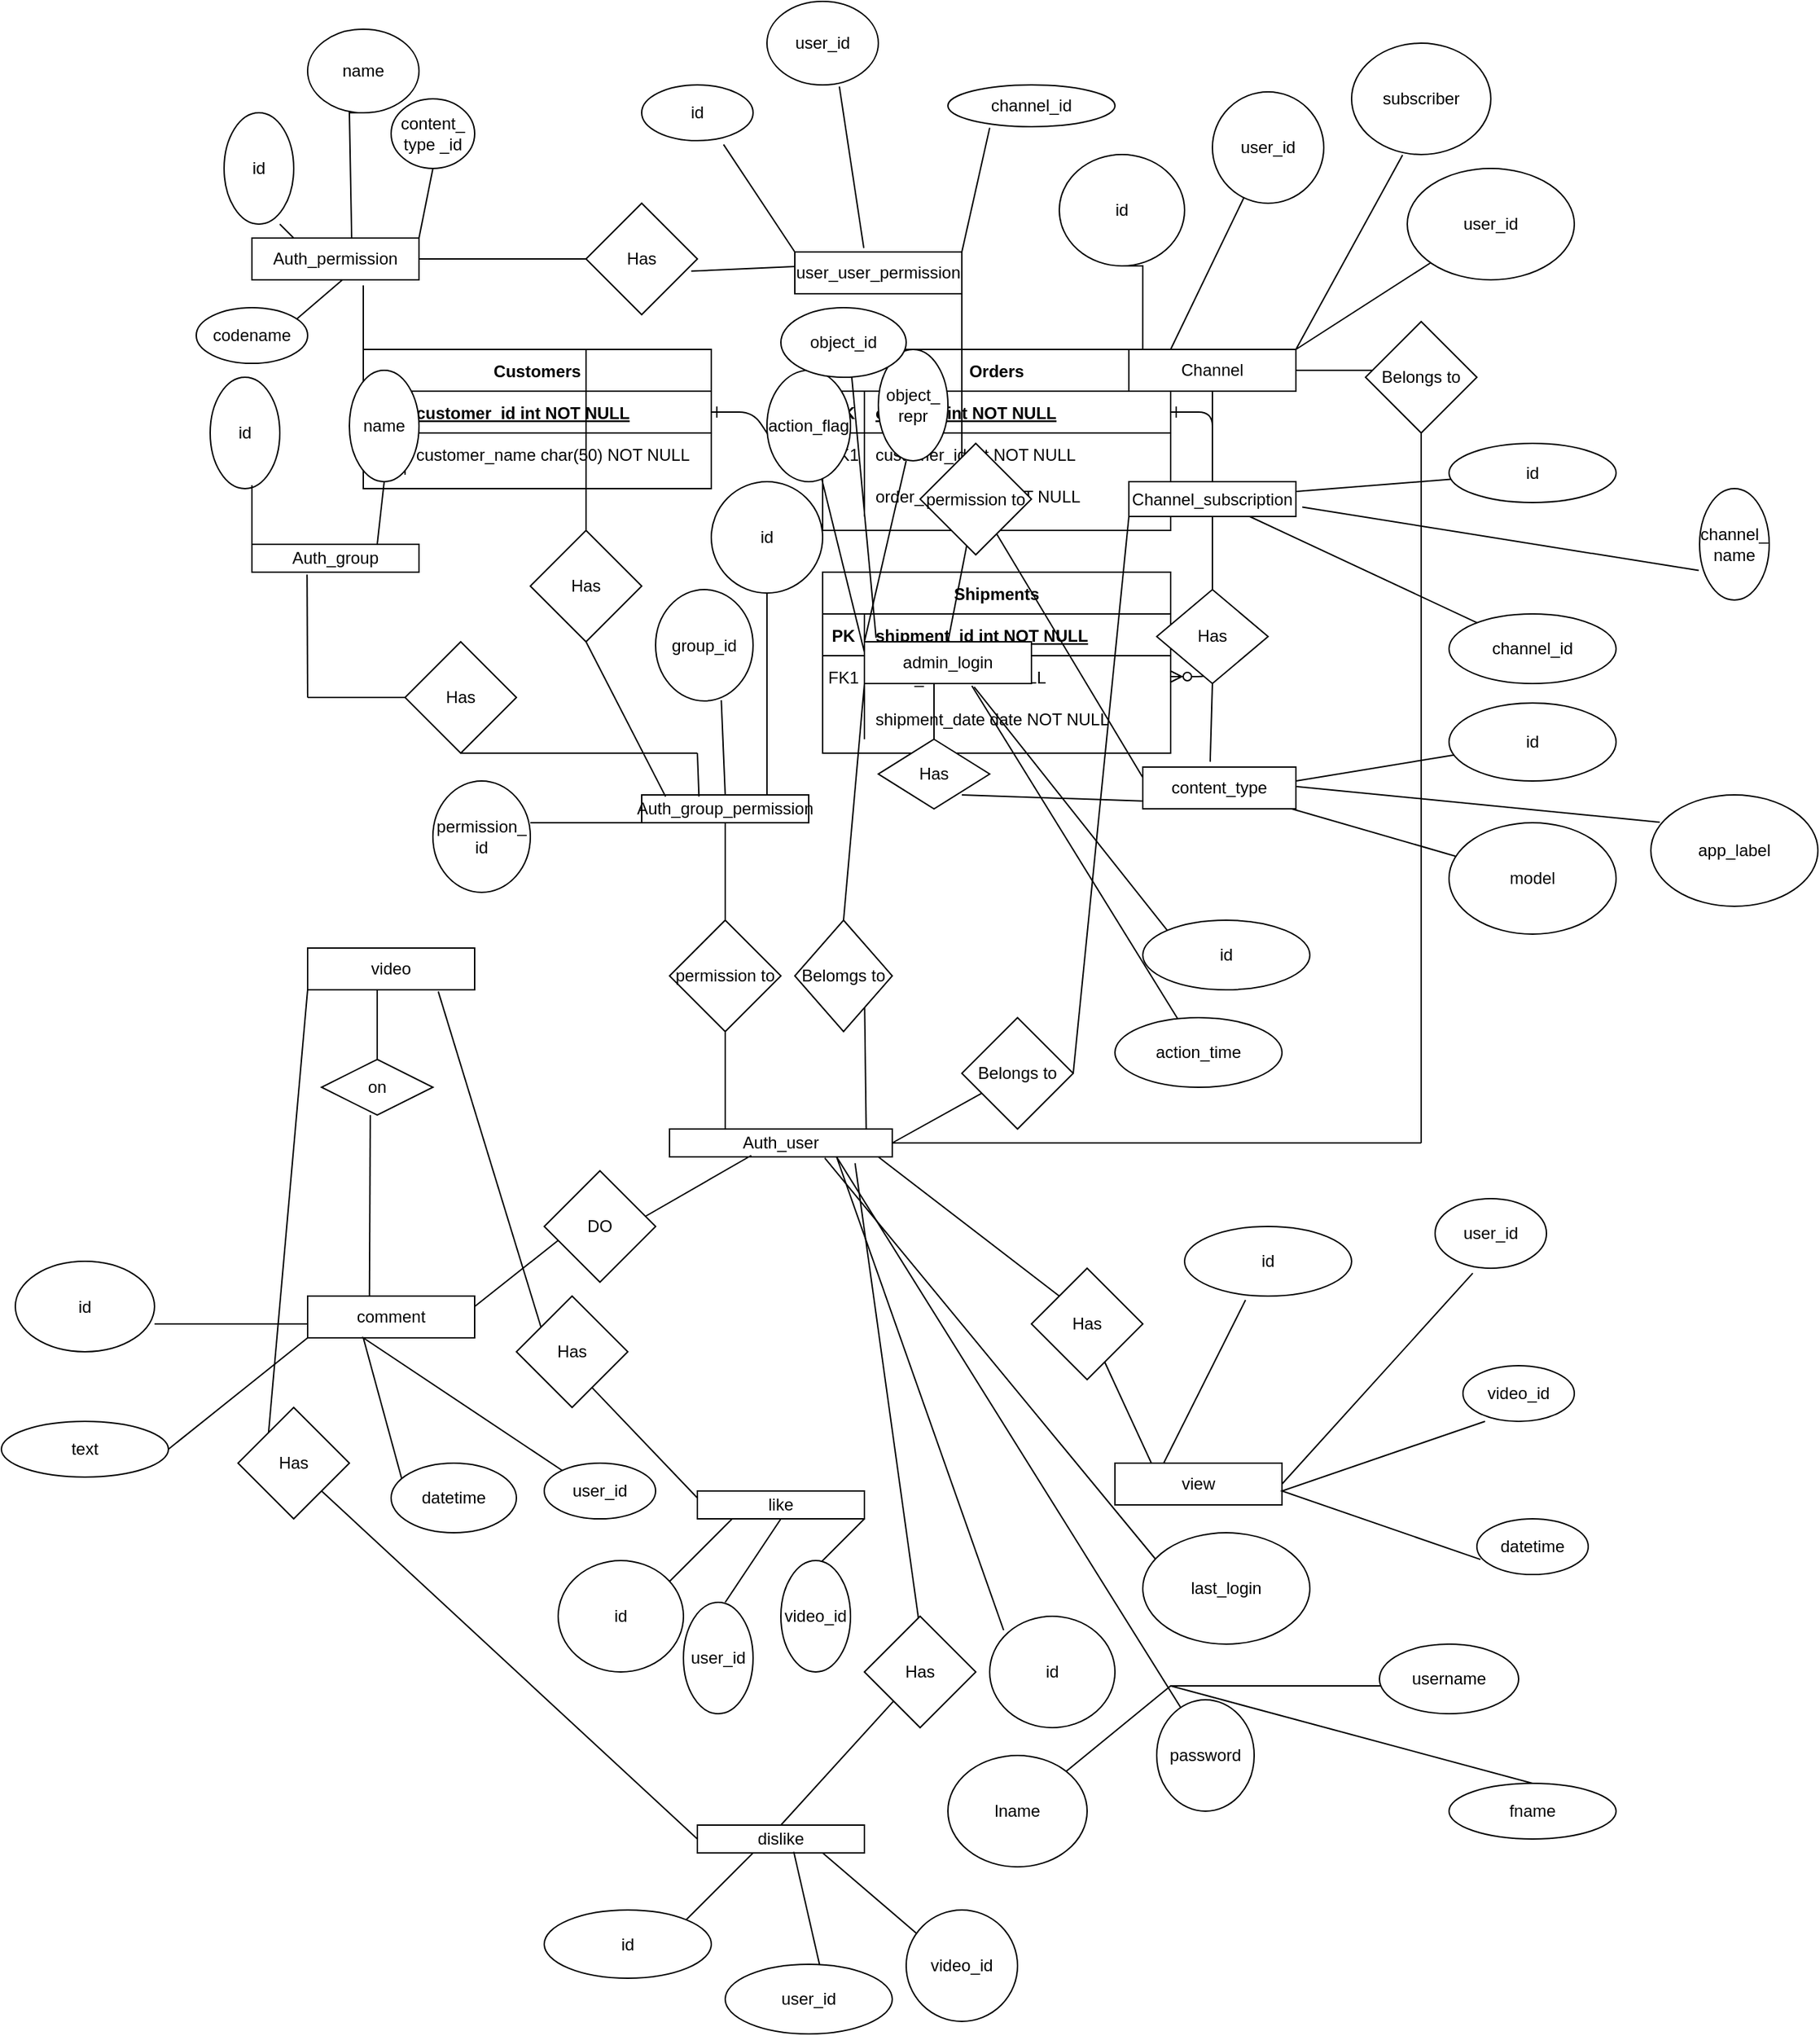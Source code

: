 <mxfile version="20.8.13" type="github">
  <diagram id="R2lEEEUBdFMjLlhIrx00" name="Page-1">
    <mxGraphModel dx="1574" dy="1495" grid="1" gridSize="10" guides="1" tooltips="1" connect="1" arrows="1" fold="1" page="1" pageScale="1" pageWidth="850" pageHeight="1100" math="0" shadow="0" extFonts="Permanent Marker^https://fonts.googleapis.com/css?family=Permanent+Marker">
      <root>
        <mxCell id="0" />
        <mxCell id="1" parent="0" />
        <mxCell id="C-vyLk0tnHw3VtMMgP7b-1" value="" style="edgeStyle=entityRelationEdgeStyle;endArrow=ERzeroToMany;startArrow=ERone;endFill=1;startFill=0;" parent="1" source="C-vyLk0tnHw3VtMMgP7b-24" target="C-vyLk0tnHw3VtMMgP7b-6" edge="1">
          <mxGeometry width="100" height="100" relative="1" as="geometry">
            <mxPoint x="340" y="720" as="sourcePoint" />
            <mxPoint x="440" y="620" as="targetPoint" />
          </mxGeometry>
        </mxCell>
        <mxCell id="C-vyLk0tnHw3VtMMgP7b-12" value="" style="edgeStyle=entityRelationEdgeStyle;endArrow=ERzeroToMany;startArrow=ERone;endFill=1;startFill=0;" parent="1" source="C-vyLk0tnHw3VtMMgP7b-3" target="C-vyLk0tnHw3VtMMgP7b-17" edge="1">
          <mxGeometry width="100" height="100" relative="1" as="geometry">
            <mxPoint x="400" y="180" as="sourcePoint" />
            <mxPoint x="460" y="205" as="targetPoint" />
          </mxGeometry>
        </mxCell>
        <mxCell id="C-vyLk0tnHw3VtMMgP7b-2" value="Orders" style="shape=table;startSize=30;container=1;collapsible=1;childLayout=tableLayout;fixedRows=1;rowLines=0;fontStyle=1;align=center;resizeLast=1;" parent="1" vertex="1">
          <mxGeometry x="450" y="120" width="250" height="130" as="geometry" />
        </mxCell>
        <mxCell id="C-vyLk0tnHw3VtMMgP7b-3" value="" style="shape=partialRectangle;collapsible=0;dropTarget=0;pointerEvents=0;fillColor=none;points=[[0,0.5],[1,0.5]];portConstraint=eastwest;top=0;left=0;right=0;bottom=1;" parent="C-vyLk0tnHw3VtMMgP7b-2" vertex="1">
          <mxGeometry y="30" width="250" height="30" as="geometry" />
        </mxCell>
        <mxCell id="C-vyLk0tnHw3VtMMgP7b-4" value="PK" style="shape=partialRectangle;overflow=hidden;connectable=0;fillColor=none;top=0;left=0;bottom=0;right=0;fontStyle=1;" parent="C-vyLk0tnHw3VtMMgP7b-3" vertex="1">
          <mxGeometry width="30" height="30" as="geometry" />
        </mxCell>
        <mxCell id="C-vyLk0tnHw3VtMMgP7b-5" value="order_id int NOT NULL " style="shape=partialRectangle;overflow=hidden;connectable=0;fillColor=none;top=0;left=0;bottom=0;right=0;align=left;spacingLeft=6;fontStyle=5;" parent="C-vyLk0tnHw3VtMMgP7b-3" vertex="1">
          <mxGeometry x="30" width="220" height="30" as="geometry" />
        </mxCell>
        <mxCell id="C-vyLk0tnHw3VtMMgP7b-6" value="" style="shape=partialRectangle;collapsible=0;dropTarget=0;pointerEvents=0;fillColor=none;points=[[0,0.5],[1,0.5]];portConstraint=eastwest;top=0;left=0;right=0;bottom=0;" parent="C-vyLk0tnHw3VtMMgP7b-2" vertex="1">
          <mxGeometry y="60" width="250" height="30" as="geometry" />
        </mxCell>
        <mxCell id="C-vyLk0tnHw3VtMMgP7b-7" value="FK1" style="shape=partialRectangle;overflow=hidden;connectable=0;fillColor=none;top=0;left=0;bottom=0;right=0;" parent="C-vyLk0tnHw3VtMMgP7b-6" vertex="1">
          <mxGeometry width="30" height="30" as="geometry" />
        </mxCell>
        <mxCell id="C-vyLk0tnHw3VtMMgP7b-8" value="customer_id int NOT NULL" style="shape=partialRectangle;overflow=hidden;connectable=0;fillColor=none;top=0;left=0;bottom=0;right=0;align=left;spacingLeft=6;" parent="C-vyLk0tnHw3VtMMgP7b-6" vertex="1">
          <mxGeometry x="30" width="220" height="30" as="geometry" />
        </mxCell>
        <mxCell id="C-vyLk0tnHw3VtMMgP7b-9" value="" style="shape=partialRectangle;collapsible=0;dropTarget=0;pointerEvents=0;fillColor=none;points=[[0,0.5],[1,0.5]];portConstraint=eastwest;top=0;left=0;right=0;bottom=0;" parent="C-vyLk0tnHw3VtMMgP7b-2" vertex="1">
          <mxGeometry y="90" width="250" height="30" as="geometry" />
        </mxCell>
        <mxCell id="C-vyLk0tnHw3VtMMgP7b-10" value="" style="shape=partialRectangle;overflow=hidden;connectable=0;fillColor=none;top=0;left=0;bottom=0;right=0;" parent="C-vyLk0tnHw3VtMMgP7b-9" vertex="1">
          <mxGeometry width="30" height="30" as="geometry" />
        </mxCell>
        <mxCell id="C-vyLk0tnHw3VtMMgP7b-11" value="order_date date NOT NULL" style="shape=partialRectangle;overflow=hidden;connectable=0;fillColor=none;top=0;left=0;bottom=0;right=0;align=left;spacingLeft=6;" parent="C-vyLk0tnHw3VtMMgP7b-9" vertex="1">
          <mxGeometry x="30" width="220" height="30" as="geometry" />
        </mxCell>
        <mxCell id="C-vyLk0tnHw3VtMMgP7b-13" value="Shipments" style="shape=table;startSize=30;container=1;collapsible=1;childLayout=tableLayout;fixedRows=1;rowLines=0;fontStyle=1;align=center;resizeLast=1;" parent="1" vertex="1">
          <mxGeometry x="450" y="280" width="250" height="130" as="geometry" />
        </mxCell>
        <mxCell id="C-vyLk0tnHw3VtMMgP7b-14" value="" style="shape=partialRectangle;collapsible=0;dropTarget=0;pointerEvents=0;fillColor=none;points=[[0,0.5],[1,0.5]];portConstraint=eastwest;top=0;left=0;right=0;bottom=1;" parent="C-vyLk0tnHw3VtMMgP7b-13" vertex="1">
          <mxGeometry y="30" width="250" height="30" as="geometry" />
        </mxCell>
        <mxCell id="C-vyLk0tnHw3VtMMgP7b-15" value="PK" style="shape=partialRectangle;overflow=hidden;connectable=0;fillColor=none;top=0;left=0;bottom=0;right=0;fontStyle=1;" parent="C-vyLk0tnHw3VtMMgP7b-14" vertex="1">
          <mxGeometry width="30" height="30" as="geometry" />
        </mxCell>
        <mxCell id="C-vyLk0tnHw3VtMMgP7b-16" value="shipment_id int NOT NULL " style="shape=partialRectangle;overflow=hidden;connectable=0;fillColor=none;top=0;left=0;bottom=0;right=0;align=left;spacingLeft=6;fontStyle=5;" parent="C-vyLk0tnHw3VtMMgP7b-14" vertex="1">
          <mxGeometry x="30" width="220" height="30" as="geometry" />
        </mxCell>
        <mxCell id="C-vyLk0tnHw3VtMMgP7b-17" value="" style="shape=partialRectangle;collapsible=0;dropTarget=0;pointerEvents=0;fillColor=none;points=[[0,0.5],[1,0.5]];portConstraint=eastwest;top=0;left=0;right=0;bottom=0;" parent="C-vyLk0tnHw3VtMMgP7b-13" vertex="1">
          <mxGeometry y="60" width="250" height="30" as="geometry" />
        </mxCell>
        <mxCell id="C-vyLk0tnHw3VtMMgP7b-18" value="FK1" style="shape=partialRectangle;overflow=hidden;connectable=0;fillColor=none;top=0;left=0;bottom=0;right=0;" parent="C-vyLk0tnHw3VtMMgP7b-17" vertex="1">
          <mxGeometry width="30" height="30" as="geometry" />
        </mxCell>
        <mxCell id="C-vyLk0tnHw3VtMMgP7b-19" value="order_id int NOT NULL" style="shape=partialRectangle;overflow=hidden;connectable=0;fillColor=none;top=0;left=0;bottom=0;right=0;align=left;spacingLeft=6;" parent="C-vyLk0tnHw3VtMMgP7b-17" vertex="1">
          <mxGeometry x="30" width="220" height="30" as="geometry" />
        </mxCell>
        <mxCell id="C-vyLk0tnHw3VtMMgP7b-20" value="" style="shape=partialRectangle;collapsible=0;dropTarget=0;pointerEvents=0;fillColor=none;points=[[0,0.5],[1,0.5]];portConstraint=eastwest;top=0;left=0;right=0;bottom=0;" parent="C-vyLk0tnHw3VtMMgP7b-13" vertex="1">
          <mxGeometry y="90" width="250" height="30" as="geometry" />
        </mxCell>
        <mxCell id="C-vyLk0tnHw3VtMMgP7b-21" value="" style="shape=partialRectangle;overflow=hidden;connectable=0;fillColor=none;top=0;left=0;bottom=0;right=0;" parent="C-vyLk0tnHw3VtMMgP7b-20" vertex="1">
          <mxGeometry width="30" height="30" as="geometry" />
        </mxCell>
        <mxCell id="C-vyLk0tnHw3VtMMgP7b-22" value="shipment_date date NOT NULL" style="shape=partialRectangle;overflow=hidden;connectable=0;fillColor=none;top=0;left=0;bottom=0;right=0;align=left;spacingLeft=6;" parent="C-vyLk0tnHw3VtMMgP7b-20" vertex="1">
          <mxGeometry x="30" width="220" height="30" as="geometry" />
        </mxCell>
        <mxCell id="C-vyLk0tnHw3VtMMgP7b-23" value="Customers" style="shape=table;startSize=30;container=1;collapsible=1;childLayout=tableLayout;fixedRows=1;rowLines=0;fontStyle=1;align=center;resizeLast=1;" parent="1" vertex="1">
          <mxGeometry x="120" y="120" width="250" height="100" as="geometry" />
        </mxCell>
        <mxCell id="C-vyLk0tnHw3VtMMgP7b-24" value="" style="shape=partialRectangle;collapsible=0;dropTarget=0;pointerEvents=0;fillColor=none;points=[[0,0.5],[1,0.5]];portConstraint=eastwest;top=0;left=0;right=0;bottom=1;" parent="C-vyLk0tnHw3VtMMgP7b-23" vertex="1">
          <mxGeometry y="30" width="250" height="30" as="geometry" />
        </mxCell>
        <mxCell id="C-vyLk0tnHw3VtMMgP7b-25" value="PK" style="shape=partialRectangle;overflow=hidden;connectable=0;fillColor=none;top=0;left=0;bottom=0;right=0;fontStyle=1;" parent="C-vyLk0tnHw3VtMMgP7b-24" vertex="1">
          <mxGeometry width="30" height="30" as="geometry" />
        </mxCell>
        <mxCell id="C-vyLk0tnHw3VtMMgP7b-26" value="customer_id int NOT NULL " style="shape=partialRectangle;overflow=hidden;connectable=0;fillColor=none;top=0;left=0;bottom=0;right=0;align=left;spacingLeft=6;fontStyle=5;" parent="C-vyLk0tnHw3VtMMgP7b-24" vertex="1">
          <mxGeometry x="30" width="220" height="30" as="geometry" />
        </mxCell>
        <mxCell id="C-vyLk0tnHw3VtMMgP7b-27" value="" style="shape=partialRectangle;collapsible=0;dropTarget=0;pointerEvents=0;fillColor=none;points=[[0,0.5],[1,0.5]];portConstraint=eastwest;top=0;left=0;right=0;bottom=0;" parent="C-vyLk0tnHw3VtMMgP7b-23" vertex="1">
          <mxGeometry y="60" width="250" height="30" as="geometry" />
        </mxCell>
        <mxCell id="C-vyLk0tnHw3VtMMgP7b-28" value="" style="shape=partialRectangle;overflow=hidden;connectable=0;fillColor=none;top=0;left=0;bottom=0;right=0;" parent="C-vyLk0tnHw3VtMMgP7b-27" vertex="1">
          <mxGeometry width="30" height="30" as="geometry" />
        </mxCell>
        <mxCell id="C-vyLk0tnHw3VtMMgP7b-29" value="customer_name char(50) NOT NULL" style="shape=partialRectangle;overflow=hidden;connectable=0;fillColor=none;top=0;left=0;bottom=0;right=0;align=left;spacingLeft=6;" parent="C-vyLk0tnHw3VtMMgP7b-27" vertex="1">
          <mxGeometry x="30" width="220" height="30" as="geometry" />
        </mxCell>
        <mxCell id="XrpU_EJZ05P5Lb59spjc-1" value="Auth_permission" style="rounded=0;whiteSpace=wrap;html=1;" vertex="1" parent="1">
          <mxGeometry x="40" y="40" width="120" height="30" as="geometry" />
        </mxCell>
        <mxCell id="XrpU_EJZ05P5Lb59spjc-2" style="edgeStyle=orthogonalEdgeStyle;rounded=0;orthogonalLoop=1;jettySize=auto;html=1;exitX=0.5;exitY=1;exitDx=0;exitDy=0;" edge="1" parent="1">
          <mxGeometry relative="1" as="geometry">
            <mxPoint x="100" y="450" as="sourcePoint" />
            <mxPoint x="100" y="450" as="targetPoint" />
          </mxGeometry>
        </mxCell>
        <mxCell id="XrpU_EJZ05P5Lb59spjc-3" value="Auth_group" style="rounded=0;whiteSpace=wrap;html=1;" vertex="1" parent="1">
          <mxGeometry x="40" y="260" width="120" height="20" as="geometry" />
        </mxCell>
        <mxCell id="XrpU_EJZ05P5Lb59spjc-4" value="Auth_group_permission" style="rounded=0;whiteSpace=wrap;html=1;" vertex="1" parent="1">
          <mxGeometry x="320" y="440" width="120" height="20" as="geometry" />
        </mxCell>
        <mxCell id="XrpU_EJZ05P5Lb59spjc-5" value="" style="endArrow=none;html=1;rounded=0;" edge="1" parent="1">
          <mxGeometry width="50" height="50" relative="1" as="geometry">
            <mxPoint x="160" y="120" as="sourcePoint" />
            <mxPoint x="120" y="74" as="targetPoint" />
            <Array as="points">
              <mxPoint x="120" y="120" />
            </Array>
          </mxGeometry>
        </mxCell>
        <mxCell id="XrpU_EJZ05P5Lb59spjc-6" value="" style="endArrow=none;html=1;rounded=0;" edge="1" parent="1">
          <mxGeometry width="50" height="50" relative="1" as="geometry">
            <mxPoint x="280" y="120" as="sourcePoint" />
            <mxPoint x="160" y="120" as="targetPoint" />
          </mxGeometry>
        </mxCell>
        <mxCell id="XrpU_EJZ05P5Lb59spjc-7" value="" style="endArrow=none;html=1;rounded=0;" edge="1" parent="1" target="XrpU_EJZ05P5Lb59spjc-8">
          <mxGeometry width="50" height="50" relative="1" as="geometry">
            <mxPoint x="280" y="320" as="sourcePoint" />
            <mxPoint x="280" y="120" as="targetPoint" />
          </mxGeometry>
        </mxCell>
        <mxCell id="XrpU_EJZ05P5Lb59spjc-8" value="Has" style="rhombus;whiteSpace=wrap;html=1;" vertex="1" parent="1">
          <mxGeometry x="240" y="250" width="80" height="80" as="geometry" />
        </mxCell>
        <mxCell id="XrpU_EJZ05P5Lb59spjc-9" value="" style="endArrow=none;html=1;rounded=0;" edge="1" parent="1" source="XrpU_EJZ05P5Lb59spjc-8">
          <mxGeometry width="50" height="50" relative="1" as="geometry">
            <mxPoint x="390" y="320" as="sourcePoint" />
            <mxPoint x="280" y="120" as="targetPoint" />
          </mxGeometry>
        </mxCell>
        <mxCell id="XrpU_EJZ05P5Lb59spjc-10" value="" style="endArrow=none;html=1;rounded=0;entryX=0.5;entryY=1;entryDx=0;entryDy=0;exitX=0.143;exitY=0.06;exitDx=0;exitDy=0;exitPerimeter=0;" edge="1" parent="1" source="XrpU_EJZ05P5Lb59spjc-4" target="XrpU_EJZ05P5Lb59spjc-8">
          <mxGeometry width="50" height="50" relative="1" as="geometry">
            <mxPoint x="320" y="430" as="sourcePoint" />
            <mxPoint x="440" y="270" as="targetPoint" />
          </mxGeometry>
        </mxCell>
        <mxCell id="XrpU_EJZ05P5Lb59spjc-11" value="" style="endArrow=none;html=1;rounded=0;entryX=0.33;entryY=1.09;entryDx=0;entryDy=0;entryPerimeter=0;" edge="1" parent="1" target="XrpU_EJZ05P5Lb59spjc-3">
          <mxGeometry width="50" height="50" relative="1" as="geometry">
            <mxPoint x="80" y="370" as="sourcePoint" />
            <mxPoint x="80" y="320" as="targetPoint" />
          </mxGeometry>
        </mxCell>
        <mxCell id="XrpU_EJZ05P5Lb59spjc-12" value="" style="endArrow=none;html=1;rounded=0;exitX=0;exitY=0.5;exitDx=0;exitDy=0;" edge="1" parent="1" source="XrpU_EJZ05P5Lb59spjc-13">
          <mxGeometry width="50" height="50" relative="1" as="geometry">
            <mxPoint x="170" y="480" as="sourcePoint" />
            <mxPoint x="80" y="370" as="targetPoint" />
          </mxGeometry>
        </mxCell>
        <mxCell id="XrpU_EJZ05P5Lb59spjc-13" value="Has" style="rhombus;whiteSpace=wrap;html=1;" vertex="1" parent="1">
          <mxGeometry x="150" y="330" width="80" height="80" as="geometry" />
        </mxCell>
        <mxCell id="XrpU_EJZ05P5Lb59spjc-14" value="" style="endArrow=none;html=1;rounded=0;entryX=0.5;entryY=1;entryDx=0;entryDy=0;" edge="1" parent="1" target="XrpU_EJZ05P5Lb59spjc-13">
          <mxGeometry width="50" height="50" relative="1" as="geometry">
            <mxPoint x="360" y="410" as="sourcePoint" />
            <mxPoint x="440" y="270" as="targetPoint" />
          </mxGeometry>
        </mxCell>
        <mxCell id="XrpU_EJZ05P5Lb59spjc-15" value="" style="endArrow=none;html=1;rounded=0;entryX=0.343;entryY=0.06;entryDx=0;entryDy=0;entryPerimeter=0;" edge="1" parent="1" target="XrpU_EJZ05P5Lb59spjc-4">
          <mxGeometry width="50" height="50" relative="1" as="geometry">
            <mxPoint x="360" y="410" as="sourcePoint" />
            <mxPoint x="400" y="490" as="targetPoint" />
          </mxGeometry>
        </mxCell>
        <mxCell id="XrpU_EJZ05P5Lb59spjc-16" value="Auth_user" style="rounded=0;whiteSpace=wrap;html=1;" vertex="1" parent="1">
          <mxGeometry x="340" y="680" width="160" height="20" as="geometry" />
        </mxCell>
        <mxCell id="XrpU_EJZ05P5Lb59spjc-17" style="edgeStyle=orthogonalEdgeStyle;rounded=0;orthogonalLoop=1;jettySize=auto;html=1;exitX=0.5;exitY=1;exitDx=0;exitDy=0;" edge="1" parent="1" source="XrpU_EJZ05P5Lb59spjc-16" target="XrpU_EJZ05P5Lb59spjc-16">
          <mxGeometry relative="1" as="geometry" />
        </mxCell>
        <mxCell id="XrpU_EJZ05P5Lb59spjc-18" value="Channel" style="rounded=0;whiteSpace=wrap;html=1;" vertex="1" parent="1">
          <mxGeometry x="670" y="120" width="120" height="30" as="geometry" />
        </mxCell>
        <mxCell id="XrpU_EJZ05P5Lb59spjc-19" value="Channel_subscription" style="whiteSpace=wrap;html=1;rounded=0;" vertex="1" parent="1">
          <mxGeometry x="670" y="215" width="120" height="25" as="geometry" />
        </mxCell>
        <mxCell id="XrpU_EJZ05P5Lb59spjc-20" value="Has" style="rhombus;whiteSpace=wrap;html=1;rounded=0;" vertex="1" parent="1">
          <mxGeometry x="690" y="292.5" width="80" height="67.5" as="geometry" />
        </mxCell>
        <mxCell id="XrpU_EJZ05P5Lb59spjc-21" value="content_type" style="whiteSpace=wrap;html=1;rounded=0;" vertex="1" parent="1">
          <mxGeometry x="680" y="420" width="110" height="30" as="geometry" />
        </mxCell>
        <mxCell id="XrpU_EJZ05P5Lb59spjc-22" value="" style="endArrow=none;html=1;rounded=0;entryX=0.44;entryY=-0.127;entryDx=0;entryDy=0;entryPerimeter=0;exitX=0.5;exitY=1;exitDx=0;exitDy=0;" edge="1" parent="1" source="XrpU_EJZ05P5Lb59spjc-20" target="XrpU_EJZ05P5Lb59spjc-21">
          <mxGeometry width="50" height="50" relative="1" as="geometry">
            <mxPoint x="390" y="340" as="sourcePoint" />
            <mxPoint x="440" y="290" as="targetPoint" />
          </mxGeometry>
        </mxCell>
        <mxCell id="XrpU_EJZ05P5Lb59spjc-23" value="" style="endArrow=none;html=1;rounded=0;exitX=0.5;exitY=0;exitDx=0;exitDy=0;" edge="1" parent="1" source="XrpU_EJZ05P5Lb59spjc-20">
          <mxGeometry width="50" height="50" relative="1" as="geometry">
            <mxPoint x="390" y="340" as="sourcePoint" />
            <mxPoint x="730" y="240" as="targetPoint" />
          </mxGeometry>
        </mxCell>
        <mxCell id="XrpU_EJZ05P5Lb59spjc-24" value="" style="endArrow=none;html=1;rounded=0;entryX=0.5;entryY=0;entryDx=0;entryDy=0;exitX=0.5;exitY=1;exitDx=0;exitDy=0;" edge="1" parent="1" source="XrpU_EJZ05P5Lb59spjc-18" target="XrpU_EJZ05P5Lb59spjc-19">
          <mxGeometry width="50" height="50" relative="1" as="geometry">
            <mxPoint x="390" y="340" as="sourcePoint" />
            <mxPoint x="440" y="290" as="targetPoint" />
          </mxGeometry>
        </mxCell>
        <mxCell id="XrpU_EJZ05P5Lb59spjc-25" value="" style="endArrow=none;html=1;rounded=0;entryX=0.75;entryY=1;entryDx=0;entryDy=0;" edge="1" parent="1">
          <mxGeometry width="50" height="50" relative="1" as="geometry">
            <mxPoint x="530" y="410" as="sourcePoint" />
            <mxPoint x="530" y="360" as="targetPoint" />
          </mxGeometry>
        </mxCell>
        <mxCell id="XrpU_EJZ05P5Lb59spjc-26" value="Has" style="rhombus;whiteSpace=wrap;html=1;" vertex="1" parent="1">
          <mxGeometry x="490" y="400" width="80" height="50" as="geometry" />
        </mxCell>
        <mxCell id="XrpU_EJZ05P5Lb59spjc-27" value="admin_login" style="rounded=0;whiteSpace=wrap;html=1;" vertex="1" parent="1">
          <mxGeometry x="480" y="330" width="120" height="30" as="geometry" />
        </mxCell>
        <mxCell id="XrpU_EJZ05P5Lb59spjc-28" value="video" style="rounded=0;whiteSpace=wrap;html=1;" vertex="1" parent="1">
          <mxGeometry x="80" y="550" width="120" height="30" as="geometry" />
        </mxCell>
        <mxCell id="XrpU_EJZ05P5Lb59spjc-29" value="comment" style="rounded=0;whiteSpace=wrap;html=1;" vertex="1" parent="1">
          <mxGeometry x="80" y="800" width="120" height="30" as="geometry" />
        </mxCell>
        <mxCell id="XrpU_EJZ05P5Lb59spjc-30" value="on" style="rhombus;whiteSpace=wrap;html=1;" vertex="1" parent="1">
          <mxGeometry x="90" y="630" width="80" height="40" as="geometry" />
        </mxCell>
        <mxCell id="XrpU_EJZ05P5Lb59spjc-31" value="" style="endArrow=none;html=1;rounded=0;" edge="1" parent="1" target="XrpU_EJZ05P5Lb59spjc-30">
          <mxGeometry width="50" height="50" relative="1" as="geometry">
            <mxPoint x="130" y="580" as="sourcePoint" />
            <mxPoint x="440" y="350" as="targetPoint" />
            <Array as="points" />
          </mxGeometry>
        </mxCell>
        <mxCell id="XrpU_EJZ05P5Lb59spjc-32" value="" style="endArrow=none;html=1;rounded=0;entryX=0.5;entryY=1;entryDx=0;entryDy=0;" edge="1" parent="1" source="XrpU_EJZ05P5Lb59spjc-44" target="XrpU_EJZ05P5Lb59spjc-4">
          <mxGeometry width="50" height="50" relative="1" as="geometry">
            <mxPoint x="390" y="400" as="sourcePoint" />
            <mxPoint x="440" y="350" as="targetPoint" />
          </mxGeometry>
        </mxCell>
        <mxCell id="XrpU_EJZ05P5Lb59spjc-33" value="" style="endArrow=none;html=1;rounded=0;" edge="1" parent="1" target="XrpU_EJZ05P5Lb59spjc-38">
          <mxGeometry width="50" height="50" relative="1" as="geometry">
            <mxPoint x="880" y="690" as="sourcePoint" />
            <mxPoint x="880" y="140" as="targetPoint" />
          </mxGeometry>
        </mxCell>
        <mxCell id="XrpU_EJZ05P5Lb59spjc-34" value="" style="endArrow=none;html=1;rounded=0;exitX=0.37;exitY=0;exitDx=0;exitDy=0;exitPerimeter=0;" edge="1" parent="1" source="XrpU_EJZ05P5Lb59spjc-29">
          <mxGeometry width="50" height="50" relative="1" as="geometry">
            <mxPoint x="75" y="720" as="sourcePoint" />
            <mxPoint x="125" y="670" as="targetPoint" />
          </mxGeometry>
        </mxCell>
        <mxCell id="XrpU_EJZ05P5Lb59spjc-35" value="dislike" style="rounded=0;whiteSpace=wrap;html=1;" vertex="1" parent="1">
          <mxGeometry x="360" y="1180" width="120" height="20" as="geometry" />
        </mxCell>
        <mxCell id="XrpU_EJZ05P5Lb59spjc-36" value="like" style="rounded=0;whiteSpace=wrap;html=1;" vertex="1" parent="1">
          <mxGeometry x="360" y="940" width="120" height="20" as="geometry" />
        </mxCell>
        <mxCell id="XrpU_EJZ05P5Lb59spjc-37" value="" style="endArrow=none;html=1;rounded=0;entryX=1;entryY=0.5;entryDx=0;entryDy=0;" edge="1" parent="1" target="XrpU_EJZ05P5Lb59spjc-18">
          <mxGeometry width="50" height="50" relative="1" as="geometry">
            <mxPoint x="880" y="135" as="sourcePoint" />
            <mxPoint x="380" y="310" as="targetPoint" />
          </mxGeometry>
        </mxCell>
        <mxCell id="XrpU_EJZ05P5Lb59spjc-38" value="Belongs to" style="rhombus;whiteSpace=wrap;html=1;" vertex="1" parent="1">
          <mxGeometry x="840" y="100" width="80" height="80" as="geometry" />
        </mxCell>
        <mxCell id="XrpU_EJZ05P5Lb59spjc-39" value="" style="endArrow=none;html=1;rounded=0;entryX=1;entryY=0.5;entryDx=0;entryDy=0;" edge="1" parent="1" target="XrpU_EJZ05P5Lb59spjc-16">
          <mxGeometry width="50" height="50" relative="1" as="geometry">
            <mxPoint x="880" y="690" as="sourcePoint" />
            <mxPoint x="430" y="740" as="targetPoint" />
          </mxGeometry>
        </mxCell>
        <mxCell id="XrpU_EJZ05P5Lb59spjc-40" value="" style="endArrow=none;html=1;rounded=0;entryX=0;entryY=1;entryDx=0;entryDy=0;exitX=1;exitY=0.5;exitDx=0;exitDy=0;" edge="1" parent="1" source="XrpU_EJZ05P5Lb59spjc-42" target="XrpU_EJZ05P5Lb59spjc-19">
          <mxGeometry width="50" height="50" relative="1" as="geometry">
            <mxPoint x="660" y="640.8" as="sourcePoint" />
            <mxPoint x="430" y="340" as="targetPoint" />
          </mxGeometry>
        </mxCell>
        <mxCell id="XrpU_EJZ05P5Lb59spjc-41" value="" style="endArrow=none;html=1;rounded=0;" edge="1" parent="1" target="XrpU_EJZ05P5Lb59spjc-42">
          <mxGeometry width="50" height="50" relative="1" as="geometry">
            <mxPoint x="500" y="690" as="sourcePoint" />
            <mxPoint x="590" y="640" as="targetPoint" />
          </mxGeometry>
        </mxCell>
        <mxCell id="XrpU_EJZ05P5Lb59spjc-42" value="Belongs to" style="rhombus;whiteSpace=wrap;html=1;" vertex="1" parent="1">
          <mxGeometry x="550" y="600" width="80" height="80" as="geometry" />
        </mxCell>
        <mxCell id="XrpU_EJZ05P5Lb59spjc-43" value="" style="endArrow=none;html=1;rounded=0;exitX=0.25;exitY=0;exitDx=0;exitDy=0;" edge="1" parent="1" source="XrpU_EJZ05P5Lb59spjc-16">
          <mxGeometry width="50" height="50" relative="1" as="geometry">
            <mxPoint x="380" y="620" as="sourcePoint" />
            <mxPoint x="380" y="610" as="targetPoint" />
          </mxGeometry>
        </mxCell>
        <mxCell id="XrpU_EJZ05P5Lb59spjc-44" value="permission to" style="rhombus;whiteSpace=wrap;html=1;" vertex="1" parent="1">
          <mxGeometry x="340" y="530" width="80" height="80" as="geometry" />
        </mxCell>
        <mxCell id="XrpU_EJZ05P5Lb59spjc-45" value="" style="endArrow=none;html=1;rounded=0;entryX=0.883;entryY=-0.01;entryDx=0;entryDy=0;entryPerimeter=0;" edge="1" parent="1" target="XrpU_EJZ05P5Lb59spjc-16">
          <mxGeometry width="50" height="50" relative="1" as="geometry">
            <mxPoint x="480" y="580" as="sourcePoint" />
            <mxPoint x="430" y="470" as="targetPoint" />
          </mxGeometry>
        </mxCell>
        <mxCell id="XrpU_EJZ05P5Lb59spjc-46" value="Belomgs to" style="rhombus;whiteSpace=wrap;html=1;" vertex="1" parent="1">
          <mxGeometry x="430" y="530" width="70" height="80" as="geometry" />
        </mxCell>
        <mxCell id="XrpU_EJZ05P5Lb59spjc-47" value="" style="endArrow=none;html=1;rounded=0;exitX=0.5;exitY=0;exitDx=0;exitDy=0;entryX=0;entryY=1;entryDx=0;entryDy=0;entryPerimeter=0;" edge="1" parent="1" source="XrpU_EJZ05P5Lb59spjc-46" target="XrpU_EJZ05P5Lb59spjc-27">
          <mxGeometry width="50" height="50" relative="1" as="geometry">
            <mxPoint x="380" y="520" as="sourcePoint" />
            <mxPoint x="480" y="370.8" as="targetPoint" />
          </mxGeometry>
        </mxCell>
        <mxCell id="XrpU_EJZ05P5Lb59spjc-48" value="" style="endArrow=none;html=1;rounded=0;exitX=0;exitY=1;exitDx=0;exitDy=0;entryX=1;entryY=0.5;entryDx=0;entryDy=0;" edge="1" parent="1" source="XrpU_EJZ05P5Lb59spjc-29" target="XrpU_EJZ05P5Lb59spjc-130">
          <mxGeometry width="50" height="50" relative="1" as="geometry">
            <mxPoint x="380" y="820" as="sourcePoint" />
            <mxPoint x="430" y="770" as="targetPoint" />
            <Array as="points">
              <mxPoint x="-20" y="910" />
            </Array>
          </mxGeometry>
        </mxCell>
        <mxCell id="XrpU_EJZ05P5Lb59spjc-49" value="" style="endArrow=none;html=1;rounded=0;entryX=0.833;entryY=1.23;entryDx=0;entryDy=0;entryPerimeter=0;" edge="1" parent="1" target="XrpU_EJZ05P5Lb59spjc-16">
          <mxGeometry width="50" height="50" relative="1" as="geometry">
            <mxPoint x="520" y="1040" as="sourcePoint" />
            <mxPoint x="430" y="870" as="targetPoint" />
          </mxGeometry>
        </mxCell>
        <mxCell id="XrpU_EJZ05P5Lb59spjc-50" value="Has" style="rhombus;whiteSpace=wrap;html=1;" vertex="1" parent="1">
          <mxGeometry x="480" y="1030" width="80" height="80" as="geometry" />
        </mxCell>
        <mxCell id="XrpU_EJZ05P5Lb59spjc-51" value="" style="endArrow=none;html=1;rounded=0;exitX=0.5;exitY=0;exitDx=0;exitDy=0;" edge="1" parent="1" source="XrpU_EJZ05P5Lb59spjc-35" target="XrpU_EJZ05P5Lb59spjc-50">
          <mxGeometry width="50" height="50" relative="1" as="geometry">
            <mxPoint x="380" y="1110" as="sourcePoint" />
            <mxPoint x="430" y="1070" as="targetPoint" />
          </mxGeometry>
        </mxCell>
        <mxCell id="XrpU_EJZ05P5Lb59spjc-52" value="" style="endArrow=none;html=1;rounded=0;entryX=0.367;entryY=0.95;entryDx=0;entryDy=0;entryPerimeter=0;" edge="1" parent="1" target="XrpU_EJZ05P5Lb59spjc-16">
          <mxGeometry width="50" height="50" relative="1" as="geometry">
            <mxPoint x="310" y="750" as="sourcePoint" />
            <mxPoint x="430" y="870" as="targetPoint" />
          </mxGeometry>
        </mxCell>
        <mxCell id="XrpU_EJZ05P5Lb59spjc-53" value="DO" style="rhombus;whiteSpace=wrap;html=1;" vertex="1" parent="1">
          <mxGeometry x="250" y="710" width="80" height="80" as="geometry" />
        </mxCell>
        <mxCell id="XrpU_EJZ05P5Lb59spjc-54" value="" style="endArrow=none;html=1;rounded=0;exitX=1;exitY=0.25;exitDx=0;exitDy=0;" edge="1" parent="1" source="XrpU_EJZ05P5Lb59spjc-29">
          <mxGeometry width="50" height="50" relative="1" as="geometry">
            <mxPoint x="210" y="810" as="sourcePoint" />
            <mxPoint x="260" y="760" as="targetPoint" />
          </mxGeometry>
        </mxCell>
        <mxCell id="XrpU_EJZ05P5Lb59spjc-55" value="" style="endArrow=none;html=1;rounded=0;entryX=1;entryY=0.5;entryDx=0;entryDy=0;" edge="1" parent="1" target="XrpU_EJZ05P5Lb59spjc-1">
          <mxGeometry width="50" height="50" relative="1" as="geometry">
            <mxPoint x="280" y="55" as="sourcePoint" />
            <mxPoint x="430" y="270" as="targetPoint" />
          </mxGeometry>
        </mxCell>
        <mxCell id="XrpU_EJZ05P5Lb59spjc-56" value="Has" style="rhombus;whiteSpace=wrap;html=1;" vertex="1" parent="1">
          <mxGeometry x="280" y="15" width="80" height="80" as="geometry" />
        </mxCell>
        <mxCell id="XrpU_EJZ05P5Lb59spjc-57" value="" style="endArrow=none;html=1;rounded=0;entryX=0.945;entryY=0.61;entryDx=0;entryDy=0;entryPerimeter=0;" edge="1" parent="1" target="XrpU_EJZ05P5Lb59spjc-56">
          <mxGeometry width="50" height="50" relative="1" as="geometry">
            <mxPoint x="440" y="60" as="sourcePoint" />
            <mxPoint x="430" y="90" as="targetPoint" />
          </mxGeometry>
        </mxCell>
        <mxCell id="XrpU_EJZ05P5Lb59spjc-58" value="user_user_permission" style="rounded=0;whiteSpace=wrap;html=1;" vertex="1" parent="1">
          <mxGeometry x="430" y="50" width="120" height="30" as="geometry" />
        </mxCell>
        <mxCell id="XrpU_EJZ05P5Lb59spjc-59" value="" style="endArrow=none;html=1;rounded=0;entryX=1;entryY=1;entryDx=0;entryDy=0;" edge="1" parent="1" target="XrpU_EJZ05P5Lb59spjc-58">
          <mxGeometry width="50" height="50" relative="1" as="geometry">
            <mxPoint x="550" y="200" as="sourcePoint" />
            <mxPoint x="520" y="90" as="targetPoint" />
          </mxGeometry>
        </mxCell>
        <mxCell id="XrpU_EJZ05P5Lb59spjc-60" value="permission to" style="rhombus;whiteSpace=wrap;html=1;" vertex="1" parent="1">
          <mxGeometry x="520" y="187.5" width="80" height="80" as="geometry" />
        </mxCell>
        <mxCell id="XrpU_EJZ05P5Lb59spjc-61" value="" style="endArrow=none;html=1;rounded=0;exitX=0;exitY=0.25;exitDx=0;exitDy=0;" edge="1" parent="1" source="XrpU_EJZ05P5Lb59spjc-21" target="XrpU_EJZ05P5Lb59spjc-60">
          <mxGeometry width="50" height="50" relative="1" as="geometry">
            <mxPoint x="380" y="280" as="sourcePoint" />
            <mxPoint x="430" y="230" as="targetPoint" />
          </mxGeometry>
        </mxCell>
        <mxCell id="XrpU_EJZ05P5Lb59spjc-62" value="" style="endArrow=none;html=1;rounded=0;exitX=0.5;exitY=0;exitDx=0;exitDy=0;" edge="1" parent="1" source="XrpU_EJZ05P5Lb59spjc-27" target="XrpU_EJZ05P5Lb59spjc-60">
          <mxGeometry width="50" height="50" relative="1" as="geometry">
            <mxPoint x="380" y="580" as="sourcePoint" />
            <mxPoint x="420" y="530" as="targetPoint" />
          </mxGeometry>
        </mxCell>
        <mxCell id="XrpU_EJZ05P5Lb59spjc-63" value="" style="endArrow=none;html=1;rounded=0;" edge="1" parent="1">
          <mxGeometry width="50" height="50" relative="1" as="geometry">
            <mxPoint x="620" y="800" as="sourcePoint" />
            <mxPoint x="490" y="700" as="targetPoint" />
            <Array as="points">
              <mxPoint x="490" y="700" />
            </Array>
          </mxGeometry>
        </mxCell>
        <mxCell id="XrpU_EJZ05P5Lb59spjc-64" value="Has" style="rhombus;whiteSpace=wrap;html=1;" vertex="1" parent="1">
          <mxGeometry x="600" y="780" width="80" height="80" as="geometry" />
        </mxCell>
        <mxCell id="XrpU_EJZ05P5Lb59spjc-65" value="" style="endArrow=none;html=1;rounded=0;" edge="1" parent="1" target="XrpU_EJZ05P5Lb59spjc-64">
          <mxGeometry width="50" height="50" relative="1" as="geometry">
            <mxPoint x="700" y="950" as="sourcePoint" />
            <mxPoint x="430" y="730" as="targetPoint" />
          </mxGeometry>
        </mxCell>
        <mxCell id="XrpU_EJZ05P5Lb59spjc-66" value="view" style="rounded=0;whiteSpace=wrap;html=1;" vertex="1" parent="1">
          <mxGeometry x="660" y="920" width="120" height="30" as="geometry" />
        </mxCell>
        <mxCell id="XrpU_EJZ05P5Lb59spjc-67" value="" style="endArrow=none;html=1;rounded=0;entryX=0;entryY=1;entryDx=0;entryDy=0;" edge="1" parent="1" target="XrpU_EJZ05P5Lb59spjc-28">
          <mxGeometry width="50" height="50" relative="1" as="geometry">
            <mxPoint x="50" y="920" as="sourcePoint" />
            <mxPoint x="430" y="730" as="targetPoint" />
          </mxGeometry>
        </mxCell>
        <mxCell id="XrpU_EJZ05P5Lb59spjc-68" style="edgeStyle=none;rounded=0;orthogonalLoop=1;jettySize=auto;html=1;exitX=1;exitY=1;exitDx=0;exitDy=0;" edge="1" parent="1">
          <mxGeometry relative="1" as="geometry">
            <mxPoint x="90" y="940" as="sourcePoint" />
            <mxPoint x="90" y="940" as="targetPoint" />
          </mxGeometry>
        </mxCell>
        <mxCell id="XrpU_EJZ05P5Lb59spjc-69" value="" style="endArrow=none;html=1;rounded=0;exitX=1;exitY=1;exitDx=0;exitDy=0;entryX=0;entryY=0.5;entryDx=0;entryDy=0;" edge="1" parent="1" target="XrpU_EJZ05P5Lb59spjc-35">
          <mxGeometry width="50" height="50" relative="1" as="geometry">
            <mxPoint x="90" y="940" as="sourcePoint" />
            <mxPoint x="430" y="1030" as="targetPoint" />
          </mxGeometry>
        </mxCell>
        <mxCell id="XrpU_EJZ05P5Lb59spjc-70" value="" style="endArrow=none;html=1;rounded=0;entryX=0.782;entryY=1.04;entryDx=0;entryDy=0;entryPerimeter=0;" edge="1" parent="1" target="XrpU_EJZ05P5Lb59spjc-28">
          <mxGeometry width="50" height="50" relative="1" as="geometry">
            <mxPoint x="250" y="830" as="sourcePoint" />
            <mxPoint x="170" y="590" as="targetPoint" />
          </mxGeometry>
        </mxCell>
        <mxCell id="XrpU_EJZ05P5Lb59spjc-71" value="" style="endArrow=none;html=1;rounded=0;exitX=0.705;exitY=0.843;exitDx=0;exitDy=0;exitPerimeter=0;entryX=0;entryY=0.25;entryDx=0;entryDy=0;" edge="1" parent="1" target="XrpU_EJZ05P5Lb59spjc-36">
          <mxGeometry width="50" height="50" relative="1" as="geometry">
            <mxPoint x="276.4" y="857.44" as="sourcePoint" />
            <mxPoint x="350" y="950" as="targetPoint" />
          </mxGeometry>
        </mxCell>
        <mxCell id="XrpU_EJZ05P5Lb59spjc-72" value="" style="endArrow=none;html=1;rounded=0;" edge="1" parent="1">
          <mxGeometry width="50" height="50" relative="1" as="geometry">
            <mxPoint x="70" y="100" as="sourcePoint" />
            <mxPoint x="105" y="70" as="targetPoint" />
          </mxGeometry>
        </mxCell>
        <mxCell id="XrpU_EJZ05P5Lb59spjc-73" value="codename" style="ellipse;whiteSpace=wrap;html=1;" vertex="1" parent="1">
          <mxGeometry y="90" width="80" height="40" as="geometry" />
        </mxCell>
        <mxCell id="XrpU_EJZ05P5Lb59spjc-74" value="" style="endArrow=none;html=1;rounded=0;entryX=0.25;entryY=0;entryDx=0;entryDy=0;" edge="1" parent="1" target="XrpU_EJZ05P5Lb59spjc-1">
          <mxGeometry width="50" height="50" relative="1" as="geometry">
            <mxPoint x="60" y="30" as="sourcePoint" />
            <mxPoint x="65" y="30" as="targetPoint" />
          </mxGeometry>
        </mxCell>
        <mxCell id="XrpU_EJZ05P5Lb59spjc-75" value="id" style="ellipse;whiteSpace=wrap;html=1;" vertex="1" parent="1">
          <mxGeometry x="20" y="-50" width="50" height="80" as="geometry" />
        </mxCell>
        <mxCell id="XrpU_EJZ05P5Lb59spjc-76" value="name" style="ellipse;whiteSpace=wrap;html=1;" vertex="1" parent="1">
          <mxGeometry x="80" y="-110" width="80" height="60" as="geometry" />
        </mxCell>
        <mxCell id="XrpU_EJZ05P5Lb59spjc-77" value="content_ type _id" style="ellipse;whiteSpace=wrap;html=1;" vertex="1" parent="1">
          <mxGeometry x="140" y="-60" width="60" height="50" as="geometry" />
        </mxCell>
        <mxCell id="XrpU_EJZ05P5Lb59spjc-78" value="" style="endArrow=none;html=1;rounded=0;entryX=0.5;entryY=1;entryDx=0;entryDy=0;exitX=0.597;exitY=0;exitDx=0;exitDy=0;exitPerimeter=0;" edge="1" parent="1" source="XrpU_EJZ05P5Lb59spjc-1" target="XrpU_EJZ05P5Lb59spjc-76">
          <mxGeometry width="50" height="50" relative="1" as="geometry">
            <mxPoint x="110" y="30" as="sourcePoint" />
            <mxPoint x="430" y="130" as="targetPoint" />
            <Array as="points">
              <mxPoint x="110" y="-50" />
            </Array>
          </mxGeometry>
        </mxCell>
        <mxCell id="XrpU_EJZ05P5Lb59spjc-79" value="" style="endArrow=none;html=1;rounded=0;entryX=1;entryY=0;entryDx=0;entryDy=0;exitX=0.5;exitY=1;exitDx=0;exitDy=0;" edge="1" parent="1" source="XrpU_EJZ05P5Lb59spjc-77" target="XrpU_EJZ05P5Lb59spjc-1">
          <mxGeometry width="50" height="50" relative="1" as="geometry">
            <mxPoint x="380" y="180" as="sourcePoint" />
            <mxPoint x="430" y="130" as="targetPoint" />
          </mxGeometry>
        </mxCell>
        <mxCell id="XrpU_EJZ05P5Lb59spjc-80" value="user_id" style="ellipse;whiteSpace=wrap;html=1;" vertex="1" parent="1">
          <mxGeometry x="410" y="-130" width="80" height="60" as="geometry" />
        </mxCell>
        <mxCell id="XrpU_EJZ05P5Lb59spjc-81" value="channel_id" style="ellipse;whiteSpace=wrap;html=1;" vertex="1" parent="1">
          <mxGeometry x="540" y="-70" width="120" height="30" as="geometry" />
        </mxCell>
        <mxCell id="XrpU_EJZ05P5Lb59spjc-82" value="id" style="ellipse;whiteSpace=wrap;html=1;" vertex="1" parent="1">
          <mxGeometry x="320" y="-70" width="80" height="40" as="geometry" />
        </mxCell>
        <mxCell id="XrpU_EJZ05P5Lb59spjc-83" value="" style="endArrow=none;html=1;rounded=0;entryX=0;entryY=0;entryDx=0;entryDy=0;exitX=0.735;exitY=1.07;exitDx=0;exitDy=0;exitPerimeter=0;" edge="1" parent="1" source="XrpU_EJZ05P5Lb59spjc-82" target="XrpU_EJZ05P5Lb59spjc-58">
          <mxGeometry width="50" height="50" relative="1" as="geometry">
            <mxPoint x="380" y="180" as="sourcePoint" />
            <mxPoint x="430" y="130" as="targetPoint" />
          </mxGeometry>
        </mxCell>
        <mxCell id="XrpU_EJZ05P5Lb59spjc-84" value="" style="endArrow=none;html=1;rounded=0;entryX=0.413;entryY=-0.093;entryDx=0;entryDy=0;entryPerimeter=0;exitX=0.65;exitY=1.02;exitDx=0;exitDy=0;exitPerimeter=0;" edge="1" parent="1" source="XrpU_EJZ05P5Lb59spjc-80" target="XrpU_EJZ05P5Lb59spjc-58">
          <mxGeometry width="50" height="50" relative="1" as="geometry">
            <mxPoint x="380" y="180" as="sourcePoint" />
            <mxPoint x="430" y="130" as="targetPoint" />
          </mxGeometry>
        </mxCell>
        <mxCell id="XrpU_EJZ05P5Lb59spjc-85" value="" style="endArrow=none;html=1;rounded=0;entryX=1;entryY=0;entryDx=0;entryDy=0;exitX=0.25;exitY=1.027;exitDx=0;exitDy=0;exitPerimeter=0;" edge="1" parent="1" source="XrpU_EJZ05P5Lb59spjc-81" target="XrpU_EJZ05P5Lb59spjc-58">
          <mxGeometry width="50" height="50" relative="1" as="geometry">
            <mxPoint x="380" y="180" as="sourcePoint" />
            <mxPoint x="430" y="130" as="targetPoint" />
          </mxGeometry>
        </mxCell>
        <mxCell id="XrpU_EJZ05P5Lb59spjc-86" value="id" style="ellipse;whiteSpace=wrap;html=1;" vertex="1" parent="1">
          <mxGeometry x="10" y="140" width="50" height="80" as="geometry" />
        </mxCell>
        <mxCell id="XrpU_EJZ05P5Lb59spjc-87" value="" style="endArrow=none;html=1;rounded=0;exitX=0;exitY=0;exitDx=0;exitDy=0;" edge="1" parent="1" source="XrpU_EJZ05P5Lb59spjc-3">
          <mxGeometry width="50" height="50" relative="1" as="geometry">
            <mxPoint x="-10" y="267.5" as="sourcePoint" />
            <mxPoint x="40" y="217.5" as="targetPoint" />
          </mxGeometry>
        </mxCell>
        <mxCell id="XrpU_EJZ05P5Lb59spjc-88" value="name" style="ellipse;whiteSpace=wrap;html=1;" vertex="1" parent="1">
          <mxGeometry x="110" y="135" width="50" height="80" as="geometry" />
        </mxCell>
        <mxCell id="XrpU_EJZ05P5Lb59spjc-89" value="" style="endArrow=none;html=1;rounded=0;exitX=0.75;exitY=0;exitDx=0;exitDy=0;entryX=0.5;entryY=1;entryDx=0;entryDy=0;" edge="1" parent="1" source="XrpU_EJZ05P5Lb59spjc-3" target="XrpU_EJZ05P5Lb59spjc-88">
          <mxGeometry width="50" height="50" relative="1" as="geometry">
            <mxPoint x="380" y="380" as="sourcePoint" />
            <mxPoint x="430" y="330" as="targetPoint" />
          </mxGeometry>
        </mxCell>
        <mxCell id="XrpU_EJZ05P5Lb59spjc-90" value="group_id" style="ellipse;whiteSpace=wrap;html=1;" vertex="1" parent="1">
          <mxGeometry x="330" y="292.5" width="70" height="80" as="geometry" />
        </mxCell>
        <mxCell id="XrpU_EJZ05P5Lb59spjc-91" value="" style="endArrow=none;html=1;rounded=0;entryX=0.674;entryY=0.994;entryDx=0;entryDy=0;entryPerimeter=0;exitX=0.5;exitY=0;exitDx=0;exitDy=0;" edge="1" parent="1" source="XrpU_EJZ05P5Lb59spjc-4" target="XrpU_EJZ05P5Lb59spjc-90">
          <mxGeometry width="50" height="50" relative="1" as="geometry">
            <mxPoint x="380" y="430" as="sourcePoint" />
            <mxPoint x="430" y="430" as="targetPoint" />
          </mxGeometry>
        </mxCell>
        <mxCell id="XrpU_EJZ05P5Lb59spjc-92" value="id" style="ellipse;whiteSpace=wrap;html=1;" vertex="1" parent="1">
          <mxGeometry x="370" y="215" width="80" height="80" as="geometry" />
        </mxCell>
        <mxCell id="XrpU_EJZ05P5Lb59spjc-93" value="" style="endArrow=none;html=1;rounded=0;entryX=0.5;entryY=1;entryDx=0;entryDy=0;exitX=0.75;exitY=0;exitDx=0;exitDy=0;" edge="1" parent="1" source="XrpU_EJZ05P5Lb59spjc-4" target="XrpU_EJZ05P5Lb59spjc-92">
          <mxGeometry width="50" height="50" relative="1" as="geometry">
            <mxPoint x="410" y="430" as="sourcePoint" />
            <mxPoint x="430" y="330" as="targetPoint" />
          </mxGeometry>
        </mxCell>
        <mxCell id="XrpU_EJZ05P5Lb59spjc-94" value="permission_&lt;br&gt;id" style="ellipse;whiteSpace=wrap;html=1;" vertex="1" parent="1">
          <mxGeometry x="170" y="430" width="70" height="80" as="geometry" />
        </mxCell>
        <mxCell id="XrpU_EJZ05P5Lb59spjc-95" value="" style="endArrow=none;html=1;rounded=0;exitX=0;exitY=1;exitDx=0;exitDy=0;" edge="1" parent="1" source="XrpU_EJZ05P5Lb59spjc-4">
          <mxGeometry width="50" height="50" relative="1" as="geometry">
            <mxPoint x="380" y="380" as="sourcePoint" />
            <mxPoint x="260" y="460" as="targetPoint" />
            <Array as="points">
              <mxPoint x="240" y="460" />
            </Array>
          </mxGeometry>
        </mxCell>
        <mxCell id="XrpU_EJZ05P5Lb59spjc-96" value="" style="endArrow=none;html=1;rounded=0;entryX=0;entryY=0.25;entryDx=0;entryDy=0;startArrow=none;" edge="1" parent="1" source="XrpU_EJZ05P5Lb59spjc-101" target="XrpU_EJZ05P5Lb59spjc-27">
          <mxGeometry width="50" height="50" relative="1" as="geometry">
            <mxPoint x="450" y="210" as="sourcePoint" />
            <mxPoint x="430" y="430" as="targetPoint" />
          </mxGeometry>
        </mxCell>
        <mxCell id="XrpU_EJZ05P5Lb59spjc-97" value="" style="endArrow=none;html=1;rounded=0;entryX=0.07;entryY=-0.093;entryDx=0;entryDy=0;entryPerimeter=0;" edge="1" parent="1" target="XrpU_EJZ05P5Lb59spjc-27">
          <mxGeometry width="50" height="50" relative="1" as="geometry">
            <mxPoint x="470" y="130" as="sourcePoint" />
            <mxPoint x="430" y="330" as="targetPoint" />
          </mxGeometry>
        </mxCell>
        <mxCell id="XrpU_EJZ05P5Lb59spjc-98" value="" style="endArrow=none;html=1;rounded=0;entryX=0;entryY=0;entryDx=0;entryDy=0;" edge="1" parent="1" target="XrpU_EJZ05P5Lb59spjc-27">
          <mxGeometry width="50" height="50" relative="1" as="geometry">
            <mxPoint x="510" y="200" as="sourcePoint" />
            <mxPoint x="430" y="330" as="targetPoint" />
          </mxGeometry>
        </mxCell>
        <mxCell id="XrpU_EJZ05P5Lb59spjc-99" value="object_&lt;br&gt;repr" style="ellipse;whiteSpace=wrap;html=1;" vertex="1" parent="1">
          <mxGeometry x="490" y="120" width="50" height="80" as="geometry" />
        </mxCell>
        <mxCell id="XrpU_EJZ05P5Lb59spjc-100" value="" style="endArrow=none;html=1;rounded=0;entryX=0;entryY=0.25;entryDx=0;entryDy=0;" edge="1" parent="1" target="XrpU_EJZ05P5Lb59spjc-101">
          <mxGeometry width="50" height="50" relative="1" as="geometry">
            <mxPoint x="450" y="210" as="sourcePoint" />
            <mxPoint x="480" y="337.5" as="targetPoint" />
          </mxGeometry>
        </mxCell>
        <mxCell id="XrpU_EJZ05P5Lb59spjc-101" value="action_flag" style="ellipse;whiteSpace=wrap;html=1;" vertex="1" parent="1">
          <mxGeometry x="410" y="135" width="60" height="80" as="geometry" />
        </mxCell>
        <mxCell id="XrpU_EJZ05P5Lb59spjc-102" value="object_id" style="ellipse;whiteSpace=wrap;html=1;" vertex="1" parent="1">
          <mxGeometry x="420" y="90" width="90" height="50" as="geometry" />
        </mxCell>
        <mxCell id="XrpU_EJZ05P5Lb59spjc-103" value="id" style="ellipse;whiteSpace=wrap;html=1;" vertex="1" parent="1">
          <mxGeometry x="680" y="530" width="120" height="50" as="geometry" />
        </mxCell>
        <mxCell id="XrpU_EJZ05P5Lb59spjc-104" value="action_time" style="ellipse;whiteSpace=wrap;html=1;" vertex="1" parent="1">
          <mxGeometry x="660" y="600" width="120" height="50" as="geometry" />
        </mxCell>
        <mxCell id="XrpU_EJZ05P5Lb59spjc-105" value="" style="endArrow=none;html=1;rounded=0;entryX=0.657;entryY=1.08;entryDx=0;entryDy=0;entryPerimeter=0;exitX=0;exitY=0;exitDx=0;exitDy=0;" edge="1" parent="1" source="XrpU_EJZ05P5Lb59spjc-103" target="XrpU_EJZ05P5Lb59spjc-27">
          <mxGeometry width="50" height="50" relative="1" as="geometry">
            <mxPoint x="380" y="480" as="sourcePoint" />
            <mxPoint x="430" y="430" as="targetPoint" />
          </mxGeometry>
        </mxCell>
        <mxCell id="XrpU_EJZ05P5Lb59spjc-106" value="" style="endArrow=none;html=1;rounded=0;entryX=0.643;entryY=1.053;entryDx=0;entryDy=0;entryPerimeter=0;" edge="1" parent="1" source="XrpU_EJZ05P5Lb59spjc-104" target="XrpU_EJZ05P5Lb59spjc-27">
          <mxGeometry width="50" height="50" relative="1" as="geometry">
            <mxPoint x="380" y="480" as="sourcePoint" />
            <mxPoint x="430" y="430" as="targetPoint" />
          </mxGeometry>
        </mxCell>
        <mxCell id="XrpU_EJZ05P5Lb59spjc-107" value="" style="endArrow=none;html=1;rounded=0;entryX=0.75;entryY=1;entryDx=0;entryDy=0;" edge="1" parent="1" target="XrpU_EJZ05P5Lb59spjc-16">
          <mxGeometry width="50" height="50" relative="1" as="geometry">
            <mxPoint x="710" y="1100" as="sourcePoint" />
            <mxPoint x="430" y="730" as="targetPoint" />
          </mxGeometry>
        </mxCell>
        <mxCell id="XrpU_EJZ05P5Lb59spjc-108" value="" style="endArrow=none;html=1;rounded=0;" edge="1" parent="1">
          <mxGeometry width="50" height="50" relative="1" as="geometry">
            <mxPoint x="580" y="1040" as="sourcePoint" />
            <mxPoint x="460" y="700" as="targetPoint" />
          </mxGeometry>
        </mxCell>
        <mxCell id="XrpU_EJZ05P5Lb59spjc-109" value="" style="endArrow=none;html=1;rounded=0;entryX=0.697;entryY=1.04;entryDx=0;entryDy=0;entryPerimeter=0;" edge="1" parent="1" target="XrpU_EJZ05P5Lb59spjc-16">
          <mxGeometry width="50" height="50" relative="1" as="geometry">
            <mxPoint x="690" y="990" as="sourcePoint" />
            <mxPoint x="430" y="830" as="targetPoint" />
          </mxGeometry>
        </mxCell>
        <mxCell id="XrpU_EJZ05P5Lb59spjc-110" value="id" style="ellipse;whiteSpace=wrap;html=1;" vertex="1" parent="1">
          <mxGeometry x="570" y="1030" width="90" height="80" as="geometry" />
        </mxCell>
        <mxCell id="XrpU_EJZ05P5Lb59spjc-111" value="last_login" style="ellipse;whiteSpace=wrap;html=1;" vertex="1" parent="1">
          <mxGeometry x="680" y="970" width="120" height="80" as="geometry" />
        </mxCell>
        <mxCell id="XrpU_EJZ05P5Lb59spjc-112" value="password" style="ellipse;whiteSpace=wrap;html=1;" vertex="1" parent="1">
          <mxGeometry x="690" y="1090" width="70" height="80" as="geometry" />
        </mxCell>
        <mxCell id="XrpU_EJZ05P5Lb59spjc-113" value="" style="endArrow=none;html=1;rounded=0;" edge="1" parent="1">
          <mxGeometry width="50" height="50" relative="1" as="geometry">
            <mxPoint x="335" y="1010" as="sourcePoint" />
            <mxPoint x="385" y="960" as="targetPoint" />
          </mxGeometry>
        </mxCell>
        <mxCell id="XrpU_EJZ05P5Lb59spjc-114" value="" style="endArrow=none;html=1;rounded=0;entryX=0.5;entryY=1;entryDx=0;entryDy=0;" edge="1" parent="1" target="XrpU_EJZ05P5Lb59spjc-36">
          <mxGeometry width="50" height="50" relative="1" as="geometry">
            <mxPoint x="380" y="1020" as="sourcePoint" />
            <mxPoint x="430" y="930" as="targetPoint" />
            <Array as="points">
              <mxPoint x="380" y="1020" />
            </Array>
          </mxGeometry>
        </mxCell>
        <mxCell id="XrpU_EJZ05P5Lb59spjc-115" value="id" style="ellipse;whiteSpace=wrap;html=1;" vertex="1" parent="1">
          <mxGeometry x="260" y="990" width="90" height="80" as="geometry" />
        </mxCell>
        <mxCell id="XrpU_EJZ05P5Lb59spjc-116" value="user_id" style="ellipse;whiteSpace=wrap;html=1;" vertex="1" parent="1">
          <mxGeometry x="350" y="1020" width="50" height="80" as="geometry" />
        </mxCell>
        <mxCell id="XrpU_EJZ05P5Lb59spjc-117" value="" style="endArrow=none;html=1;rounded=0;" edge="1" parent="1">
          <mxGeometry width="50" height="50" relative="1" as="geometry">
            <mxPoint x="430" y="1010" as="sourcePoint" />
            <mxPoint x="480" y="960" as="targetPoint" />
          </mxGeometry>
        </mxCell>
        <mxCell id="XrpU_EJZ05P5Lb59spjc-118" value="video_id" style="ellipse;whiteSpace=wrap;html=1;" vertex="1" parent="1">
          <mxGeometry x="420" y="990" width="50" height="80" as="geometry" />
        </mxCell>
        <mxCell id="XrpU_EJZ05P5Lb59spjc-119" value="" style="endArrow=none;html=1;rounded=0;" edge="1" parent="1">
          <mxGeometry width="50" height="50" relative="1" as="geometry">
            <mxPoint x="350" y="1250" as="sourcePoint" />
            <mxPoint x="400" y="1200" as="targetPoint" />
          </mxGeometry>
        </mxCell>
        <mxCell id="XrpU_EJZ05P5Lb59spjc-120" value="" style="endArrow=none;html=1;rounded=0;exitX=0.577;exitY=0.96;exitDx=0;exitDy=0;exitPerimeter=0;" edge="1" parent="1" source="XrpU_EJZ05P5Lb59spjc-35">
          <mxGeometry width="50" height="50" relative="1" as="geometry">
            <mxPoint x="380" y="1180" as="sourcePoint" />
            <mxPoint x="450" y="1290" as="targetPoint" />
          </mxGeometry>
        </mxCell>
        <mxCell id="XrpU_EJZ05P5Lb59spjc-121" value="" style="endArrow=none;html=1;rounded=0;exitX=0.75;exitY=1;exitDx=0;exitDy=0;" edge="1" parent="1" source="XrpU_EJZ05P5Lb59spjc-35">
          <mxGeometry width="50" height="50" relative="1" as="geometry">
            <mxPoint x="380" y="1180" as="sourcePoint" />
            <mxPoint x="520" y="1260" as="targetPoint" />
          </mxGeometry>
        </mxCell>
        <mxCell id="XrpU_EJZ05P5Lb59spjc-122" value="id" style="ellipse;whiteSpace=wrap;html=1;" vertex="1" parent="1">
          <mxGeometry x="250" y="1241" width="120" height="49" as="geometry" />
        </mxCell>
        <mxCell id="XrpU_EJZ05P5Lb59spjc-123" value="user_id" style="ellipse;whiteSpace=wrap;html=1;" vertex="1" parent="1">
          <mxGeometry x="380" y="1280" width="120" height="50" as="geometry" />
        </mxCell>
        <mxCell id="XrpU_EJZ05P5Lb59spjc-124" value="video_id" style="ellipse;whiteSpace=wrap;html=1;" vertex="1" parent="1">
          <mxGeometry x="510" y="1241" width="80" height="80" as="geometry" />
        </mxCell>
        <mxCell id="XrpU_EJZ05P5Lb59spjc-125" value="" style="endArrow=none;html=1;rounded=0;" edge="1" parent="1">
          <mxGeometry width="50" height="50" relative="1" as="geometry">
            <mxPoint x="270" y="930" as="sourcePoint" />
            <mxPoint x="150" y="940" as="targetPoint" />
            <Array as="points">
              <mxPoint x="120" y="830" />
            </Array>
          </mxGeometry>
        </mxCell>
        <mxCell id="XrpU_EJZ05P5Lb59spjc-126" value="datetime" style="ellipse;whiteSpace=wrap;html=1;" vertex="1" parent="1">
          <mxGeometry x="140" y="920" width="90" height="50" as="geometry" />
        </mxCell>
        <mxCell id="XrpU_EJZ05P5Lb59spjc-127" value="user_id" style="ellipse;whiteSpace=wrap;html=1;" vertex="1" parent="1">
          <mxGeometry x="250" y="920" width="80" height="40" as="geometry" />
        </mxCell>
        <mxCell id="XrpU_EJZ05P5Lb59spjc-128" value="id" style="ellipse;whiteSpace=wrap;html=1;" vertex="1" parent="1">
          <mxGeometry x="-130" y="775" width="100" height="65" as="geometry" />
        </mxCell>
        <mxCell id="XrpU_EJZ05P5Lb59spjc-129" value="" style="endArrow=none;html=1;rounded=0;" edge="1" parent="1">
          <mxGeometry width="50" height="50" relative="1" as="geometry">
            <mxPoint x="80" y="820" as="sourcePoint" />
            <mxPoint x="80" y="820" as="targetPoint" />
            <Array as="points">
              <mxPoint x="-30" y="820" />
            </Array>
          </mxGeometry>
        </mxCell>
        <mxCell id="XrpU_EJZ05P5Lb59spjc-130" value="text" style="ellipse;whiteSpace=wrap;html=1;" vertex="1" parent="1">
          <mxGeometry x="-140" y="890" width="120" height="40" as="geometry" />
        </mxCell>
        <mxCell id="XrpU_EJZ05P5Lb59spjc-131" value="id" style="ellipse;whiteSpace=wrap;html=1;" vertex="1" parent="1">
          <mxGeometry x="620" y="-20" width="90" height="80" as="geometry" />
        </mxCell>
        <mxCell id="XrpU_EJZ05P5Lb59spjc-132" value="user_id" style="ellipse;whiteSpace=wrap;html=1;" vertex="1" parent="1">
          <mxGeometry x="730" y="-65" width="80" height="80" as="geometry" />
        </mxCell>
        <mxCell id="XrpU_EJZ05P5Lb59spjc-133" value="subscriber" style="ellipse;whiteSpace=wrap;html=1;" vertex="1" parent="1">
          <mxGeometry x="830" y="-100" width="100" height="80" as="geometry" />
        </mxCell>
        <mxCell id="XrpU_EJZ05P5Lb59spjc-134" value="" style="endArrow=none;html=1;rounded=0;exitX=0.5;exitY=1;exitDx=0;exitDy=0;entryX=0.083;entryY=0;entryDx=0;entryDy=0;entryPerimeter=0;" edge="1" parent="1" source="XrpU_EJZ05P5Lb59spjc-131" target="XrpU_EJZ05P5Lb59spjc-18">
          <mxGeometry width="50" height="50" relative="1" as="geometry">
            <mxPoint x="380" y="200" as="sourcePoint" />
            <mxPoint x="430" y="150" as="targetPoint" />
            <Array as="points">
              <mxPoint x="680" y="60" />
            </Array>
          </mxGeometry>
        </mxCell>
        <mxCell id="XrpU_EJZ05P5Lb59spjc-135" value="" style="endArrow=none;html=1;rounded=0;entryX=0.25;entryY=0;entryDx=0;entryDy=0;" edge="1" parent="1" source="XrpU_EJZ05P5Lb59spjc-132" target="XrpU_EJZ05P5Lb59spjc-18">
          <mxGeometry width="50" height="50" relative="1" as="geometry">
            <mxPoint x="390" y="210" as="sourcePoint" />
            <mxPoint x="440" y="160" as="targetPoint" />
          </mxGeometry>
        </mxCell>
        <mxCell id="XrpU_EJZ05P5Lb59spjc-136" value="" style="endArrow=none;html=1;rounded=0;entryX=0.366;entryY=1.005;entryDx=0;entryDy=0;entryPerimeter=0;" edge="1" parent="1" target="XrpU_EJZ05P5Lb59spjc-133">
          <mxGeometry width="50" height="50" relative="1" as="geometry">
            <mxPoint x="790" y="120" as="sourcePoint" />
            <mxPoint x="850" y="10" as="targetPoint" />
          </mxGeometry>
        </mxCell>
        <mxCell id="XrpU_EJZ05P5Lb59spjc-137" value="user_id" style="ellipse;whiteSpace=wrap;html=1;" vertex="1" parent="1">
          <mxGeometry x="870" y="-10" width="120" height="80" as="geometry" />
        </mxCell>
        <mxCell id="XrpU_EJZ05P5Lb59spjc-138" value="" style="endArrow=none;html=1;rounded=0;entryX=1;entryY=0;entryDx=0;entryDy=0;" edge="1" parent="1" source="XrpU_EJZ05P5Lb59spjc-137" target="XrpU_EJZ05P5Lb59spjc-18">
          <mxGeometry width="50" height="50" relative="1" as="geometry">
            <mxPoint x="530" y="180" as="sourcePoint" />
            <mxPoint x="580" y="130" as="targetPoint" />
          </mxGeometry>
        </mxCell>
        <mxCell id="XrpU_EJZ05P5Lb59spjc-139" value="id" style="ellipse;whiteSpace=wrap;html=1;" vertex="1" parent="1">
          <mxGeometry x="900" y="187.5" width="120" height="42.5" as="geometry" />
        </mxCell>
        <mxCell id="XrpU_EJZ05P5Lb59spjc-140" value="channel_id" style="ellipse;whiteSpace=wrap;html=1;" vertex="1" parent="1">
          <mxGeometry x="900" y="310" width="120" height="50" as="geometry" />
        </mxCell>
        <mxCell id="XrpU_EJZ05P5Lb59spjc-141" value="id" style="ellipse;whiteSpace=wrap;html=1;" vertex="1" parent="1">
          <mxGeometry x="900" y="374" width="120" height="56" as="geometry" />
        </mxCell>
        <mxCell id="XrpU_EJZ05P5Lb59spjc-142" value="" style="endArrow=none;html=1;rounded=0;entryX=1.005;entryY=0.28;entryDx=0;entryDy=0;entryPerimeter=0;" edge="1" parent="1" source="XrpU_EJZ05P5Lb59spjc-139" target="XrpU_EJZ05P5Lb59spjc-19">
          <mxGeometry width="50" height="50" relative="1" as="geometry">
            <mxPoint x="920" y="230" as="sourcePoint" />
            <mxPoint x="730" y="210" as="targetPoint" />
          </mxGeometry>
        </mxCell>
        <mxCell id="XrpU_EJZ05P5Lb59spjc-143" value="" style="endArrow=none;html=1;rounded=0;" edge="1" parent="1" source="XrpU_EJZ05P5Lb59spjc-140" target="XrpU_EJZ05P5Lb59spjc-19">
          <mxGeometry width="50" height="50" relative="1" as="geometry">
            <mxPoint x="500" y="200" as="sourcePoint" />
            <mxPoint x="550" y="150" as="targetPoint" />
          </mxGeometry>
        </mxCell>
        <mxCell id="XrpU_EJZ05P5Lb59spjc-144" value="channel_&lt;br&gt;name" style="ellipse;whiteSpace=wrap;html=1;" vertex="1" parent="1">
          <mxGeometry x="1080" y="220" width="50" height="80" as="geometry" />
        </mxCell>
        <mxCell id="XrpU_EJZ05P5Lb59spjc-145" value="" style="endArrow=none;html=1;rounded=0;exitX=-0.012;exitY=0.735;exitDx=0;exitDy=0;exitPerimeter=0;entryX=1.038;entryY=0.728;entryDx=0;entryDy=0;entryPerimeter=0;" edge="1" parent="1" source="XrpU_EJZ05P5Lb59spjc-144" target="XrpU_EJZ05P5Lb59spjc-19">
          <mxGeometry width="50" height="50" relative="1" as="geometry">
            <mxPoint x="700" y="200" as="sourcePoint" />
            <mxPoint x="750" y="150" as="targetPoint" />
          </mxGeometry>
        </mxCell>
        <mxCell id="XrpU_EJZ05P5Lb59spjc-146" value="model" style="ellipse;whiteSpace=wrap;html=1;" vertex="1" parent="1">
          <mxGeometry x="900" y="460" width="120" height="80" as="geometry" />
        </mxCell>
        <mxCell id="XrpU_EJZ05P5Lb59spjc-147" value="app_label" style="ellipse;whiteSpace=wrap;html=1;" vertex="1" parent="1">
          <mxGeometry x="1045" y="440" width="120" height="80" as="geometry" />
        </mxCell>
        <mxCell id="XrpU_EJZ05P5Lb59spjc-148" value="" style="endArrow=none;html=1;rounded=0;" edge="1" parent="1" source="XrpU_EJZ05P5Lb59spjc-21" target="XrpU_EJZ05P5Lb59spjc-146">
          <mxGeometry width="50" height="50" relative="1" as="geometry">
            <mxPoint x="1100" y="560" as="sourcePoint" />
            <mxPoint x="1150" y="510" as="targetPoint" />
          </mxGeometry>
        </mxCell>
        <mxCell id="XrpU_EJZ05P5Lb59spjc-149" value="" style="endArrow=none;html=1;rounded=0;" edge="1" parent="1" target="XrpU_EJZ05P5Lb59spjc-141">
          <mxGeometry width="50" height="50" relative="1" as="geometry">
            <mxPoint x="790" y="430" as="sourcePoint" />
            <mxPoint x="840" y="380" as="targetPoint" />
          </mxGeometry>
        </mxCell>
        <mxCell id="XrpU_EJZ05P5Lb59spjc-150" value="" style="endArrow=none;html=1;rounded=0;exitX=1.005;exitY=0.467;exitDx=0;exitDy=0;exitPerimeter=0;entryX=0.053;entryY=0.245;entryDx=0;entryDy=0;entryPerimeter=0;" edge="1" parent="1" source="XrpU_EJZ05P5Lb59spjc-21" target="XrpU_EJZ05P5Lb59spjc-147">
          <mxGeometry width="50" height="50" relative="1" as="geometry">
            <mxPoint x="1100" y="560" as="sourcePoint" />
            <mxPoint x="1150" y="510" as="targetPoint" />
          </mxGeometry>
        </mxCell>
        <mxCell id="XrpU_EJZ05P5Lb59spjc-151" value="user_id" style="ellipse;whiteSpace=wrap;html=1;" vertex="1" parent="1">
          <mxGeometry x="890" y="730" width="80" height="50" as="geometry" />
        </mxCell>
        <mxCell id="XrpU_EJZ05P5Lb59spjc-152" value="video_id" style="ellipse;whiteSpace=wrap;html=1;" vertex="1" parent="1">
          <mxGeometry x="910" y="850" width="80" height="40" as="geometry" />
        </mxCell>
        <mxCell id="XrpU_EJZ05P5Lb59spjc-153" value="datetime" style="ellipse;whiteSpace=wrap;html=1;" vertex="1" parent="1">
          <mxGeometry x="920" y="960" width="80" height="40" as="geometry" />
        </mxCell>
        <mxCell id="XrpU_EJZ05P5Lb59spjc-154" value="id" style="ellipse;whiteSpace=wrap;html=1;" vertex="1" parent="1">
          <mxGeometry x="710" y="750" width="120" height="50" as="geometry" />
        </mxCell>
        <mxCell id="XrpU_EJZ05P5Lb59spjc-155" value="" style="endArrow=none;html=1;rounded=0;entryX=0.365;entryY=1.056;entryDx=0;entryDy=0;entryPerimeter=0;" edge="1" parent="1" target="XrpU_EJZ05P5Lb59spjc-154">
          <mxGeometry width="50" height="50" relative="1" as="geometry">
            <mxPoint x="695" y="920" as="sourcePoint" />
            <mxPoint x="745" y="870" as="targetPoint" />
          </mxGeometry>
        </mxCell>
        <mxCell id="XrpU_EJZ05P5Lb59spjc-156" value="" style="endArrow=none;html=1;rounded=0;entryX=0.338;entryY=1.072;entryDx=0;entryDy=0;entryPerimeter=0;" edge="1" parent="1" target="XrpU_EJZ05P5Lb59spjc-151">
          <mxGeometry width="50" height="50" relative="1" as="geometry">
            <mxPoint x="780" y="935" as="sourcePoint" />
            <mxPoint x="830" y="885" as="targetPoint" />
          </mxGeometry>
        </mxCell>
        <mxCell id="XrpU_EJZ05P5Lb59spjc-157" value="" style="endArrow=none;html=1;rounded=0;entryX=0.198;entryY=1;entryDx=0;entryDy=0;entryPerimeter=0;exitX=0.032;exitY=0.73;exitDx=0;exitDy=0;exitPerimeter=0;" edge="1" parent="1" source="XrpU_EJZ05P5Lb59spjc-153" target="XrpU_EJZ05P5Lb59spjc-152">
          <mxGeometry width="50" height="50" relative="1" as="geometry">
            <mxPoint x="590" y="860" as="sourcePoint" />
            <mxPoint x="640" y="810" as="targetPoint" />
            <Array as="points">
              <mxPoint x="780" y="940" />
            </Array>
          </mxGeometry>
        </mxCell>
        <mxCell id="XrpU_EJZ05P5Lb59spjc-158" value="" style="endArrow=none;html=1;rounded=0;" edge="1" parent="1" target="XrpU_EJZ05P5Lb59spjc-159">
          <mxGeometry width="50" height="50" relative="1" as="geometry">
            <mxPoint x="870" y="1080" as="sourcePoint" />
            <mxPoint x="640" y="1140" as="targetPoint" />
            <Array as="points">
              <mxPoint x="700" y="1080" />
            </Array>
          </mxGeometry>
        </mxCell>
        <mxCell id="XrpU_EJZ05P5Lb59spjc-159" value="lname" style="ellipse;whiteSpace=wrap;html=1;" vertex="1" parent="1">
          <mxGeometry x="540" y="1130" width="100" height="80" as="geometry" />
        </mxCell>
        <mxCell id="XrpU_EJZ05P5Lb59spjc-160" value="username" style="ellipse;whiteSpace=wrap;html=1;" vertex="1" parent="1">
          <mxGeometry x="850" y="1050" width="100" height="50" as="geometry" />
        </mxCell>
        <mxCell id="XrpU_EJZ05P5Lb59spjc-161" value="fname" style="ellipse;whiteSpace=wrap;html=1;" vertex="1" parent="1">
          <mxGeometry x="900" y="1150" width="120" height="40" as="geometry" />
        </mxCell>
        <mxCell id="XrpU_EJZ05P5Lb59spjc-162" value="" style="endArrow=none;html=1;rounded=0;" edge="1" parent="1">
          <mxGeometry width="50" height="50" relative="1" as="geometry">
            <mxPoint x="700" y="1080" as="sourcePoint" />
            <mxPoint x="960" y="1150" as="targetPoint" />
          </mxGeometry>
        </mxCell>
        <mxCell id="XrpU_EJZ05P5Lb59spjc-163" value="" style="endArrow=none;html=1;rounded=0;entryX=0.75;entryY=0.8;entryDx=0;entryDy=0;entryPerimeter=0;exitX=-0.005;exitY=0.813;exitDx=0;exitDy=0;exitPerimeter=0;" edge="1" parent="1" source="XrpU_EJZ05P5Lb59spjc-21" target="XrpU_EJZ05P5Lb59spjc-26">
          <mxGeometry width="50" height="50" relative="1" as="geometry">
            <mxPoint x="760" y="540" as="sourcePoint" />
            <mxPoint x="810" y="490" as="targetPoint" />
          </mxGeometry>
        </mxCell>
        <mxCell id="XrpU_EJZ05P5Lb59spjc-164" value="Has" style="rhombus;whiteSpace=wrap;html=1;" vertex="1" parent="1">
          <mxGeometry x="230" y="800" width="80" height="80" as="geometry" />
        </mxCell>
        <mxCell id="XrpU_EJZ05P5Lb59spjc-165" value="Has" style="rhombus;whiteSpace=wrap;html=1;" vertex="1" parent="1">
          <mxGeometry x="30" y="880" width="80" height="80" as="geometry" />
        </mxCell>
      </root>
    </mxGraphModel>
  </diagram>
</mxfile>
